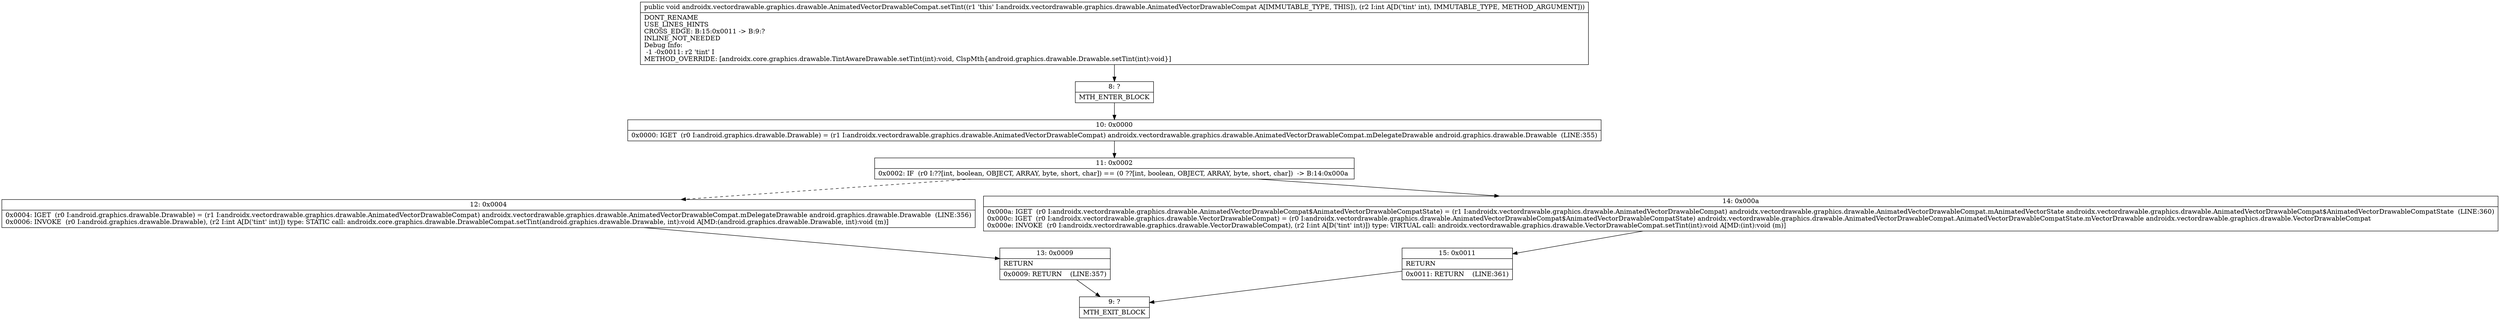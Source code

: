 digraph "CFG forandroidx.vectordrawable.graphics.drawable.AnimatedVectorDrawableCompat.setTint(I)V" {
Node_8 [shape=record,label="{8\:\ ?|MTH_ENTER_BLOCK\l}"];
Node_10 [shape=record,label="{10\:\ 0x0000|0x0000: IGET  (r0 I:android.graphics.drawable.Drawable) = (r1 I:androidx.vectordrawable.graphics.drawable.AnimatedVectorDrawableCompat) androidx.vectordrawable.graphics.drawable.AnimatedVectorDrawableCompat.mDelegateDrawable android.graphics.drawable.Drawable  (LINE:355)\l}"];
Node_11 [shape=record,label="{11\:\ 0x0002|0x0002: IF  (r0 I:??[int, boolean, OBJECT, ARRAY, byte, short, char]) == (0 ??[int, boolean, OBJECT, ARRAY, byte, short, char])  \-\> B:14:0x000a \l}"];
Node_12 [shape=record,label="{12\:\ 0x0004|0x0004: IGET  (r0 I:android.graphics.drawable.Drawable) = (r1 I:androidx.vectordrawable.graphics.drawable.AnimatedVectorDrawableCompat) androidx.vectordrawable.graphics.drawable.AnimatedVectorDrawableCompat.mDelegateDrawable android.graphics.drawable.Drawable  (LINE:356)\l0x0006: INVOKE  (r0 I:android.graphics.drawable.Drawable), (r2 I:int A[D('tint' int)]) type: STATIC call: androidx.core.graphics.drawable.DrawableCompat.setTint(android.graphics.drawable.Drawable, int):void A[MD:(android.graphics.drawable.Drawable, int):void (m)]\l}"];
Node_13 [shape=record,label="{13\:\ 0x0009|RETURN\l|0x0009: RETURN    (LINE:357)\l}"];
Node_9 [shape=record,label="{9\:\ ?|MTH_EXIT_BLOCK\l}"];
Node_14 [shape=record,label="{14\:\ 0x000a|0x000a: IGET  (r0 I:androidx.vectordrawable.graphics.drawable.AnimatedVectorDrawableCompat$AnimatedVectorDrawableCompatState) = (r1 I:androidx.vectordrawable.graphics.drawable.AnimatedVectorDrawableCompat) androidx.vectordrawable.graphics.drawable.AnimatedVectorDrawableCompat.mAnimatedVectorState androidx.vectordrawable.graphics.drawable.AnimatedVectorDrawableCompat$AnimatedVectorDrawableCompatState  (LINE:360)\l0x000c: IGET  (r0 I:androidx.vectordrawable.graphics.drawable.VectorDrawableCompat) = (r0 I:androidx.vectordrawable.graphics.drawable.AnimatedVectorDrawableCompat$AnimatedVectorDrawableCompatState) androidx.vectordrawable.graphics.drawable.AnimatedVectorDrawableCompat.AnimatedVectorDrawableCompatState.mVectorDrawable androidx.vectordrawable.graphics.drawable.VectorDrawableCompat \l0x000e: INVOKE  (r0 I:androidx.vectordrawable.graphics.drawable.VectorDrawableCompat), (r2 I:int A[D('tint' int)]) type: VIRTUAL call: androidx.vectordrawable.graphics.drawable.VectorDrawableCompat.setTint(int):void A[MD:(int):void (m)]\l}"];
Node_15 [shape=record,label="{15\:\ 0x0011|RETURN\l|0x0011: RETURN    (LINE:361)\l}"];
MethodNode[shape=record,label="{public void androidx.vectordrawable.graphics.drawable.AnimatedVectorDrawableCompat.setTint((r1 'this' I:androidx.vectordrawable.graphics.drawable.AnimatedVectorDrawableCompat A[IMMUTABLE_TYPE, THIS]), (r2 I:int A[D('tint' int), IMMUTABLE_TYPE, METHOD_ARGUMENT]))  | DONT_RENAME\lUSE_LINES_HINTS\lCROSS_EDGE: B:15:0x0011 \-\> B:9:?\lINLINE_NOT_NEEDED\lDebug Info:\l  \-1 \-0x0011: r2 'tint' I\lMETHOD_OVERRIDE: [androidx.core.graphics.drawable.TintAwareDrawable.setTint(int):void, ClspMth\{android.graphics.drawable.Drawable.setTint(int):void\}]\l}"];
MethodNode -> Node_8;Node_8 -> Node_10;
Node_10 -> Node_11;
Node_11 -> Node_12[style=dashed];
Node_11 -> Node_14;
Node_12 -> Node_13;
Node_13 -> Node_9;
Node_14 -> Node_15;
Node_15 -> Node_9;
}

